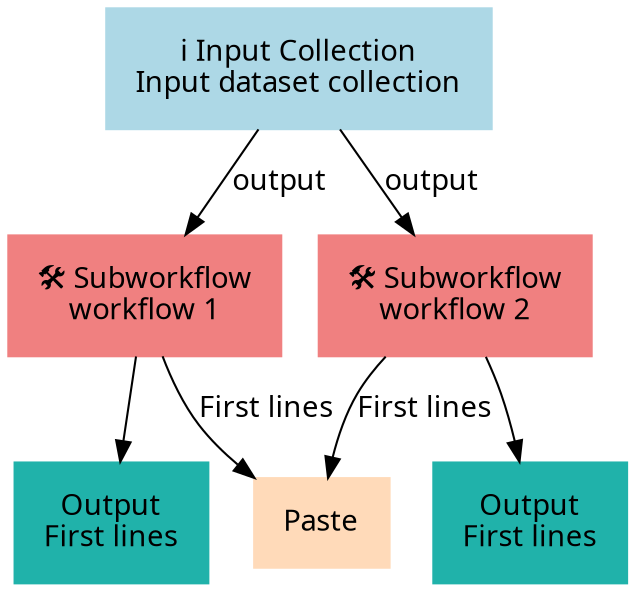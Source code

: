 digraph main {
  node [fontname="Atkinson Hyperlegible", shape=box, color=white,style=filled,color=peachpuff,margin="0.2,0.2"];
  edge [fontname="Atkinson Hyperlegible"];
  0[color=lightblue,label="ℹ️ Input Collection\nInput dataset collection"]
  1[color=lightcoral,label="🛠️ Subworkflow\nworkflow 1"]
  0 -> 1 [label="output"]
  k8816092601a6490387371f3d65449e12[color=lightseagreen,label="Output\nFirst lines"]
  1 -> k8816092601a6490387371f3d65449e12
  2[color=lightcoral,label="🛠️ Subworkflow\nworkflow 2"]
  0 -> 2 [label="output"]
  kf18ca9d2a8bb431786cbbad2ef3d2fba[color=lightseagreen,label="Output\nFirst lines"]
  2 -> kf18ca9d2a8bb431786cbbad2ef3d2fba
  3[label="Paste"]
  1 -> 3 [label="First lines"]
  2 -> 3 [label="First lines"]
}